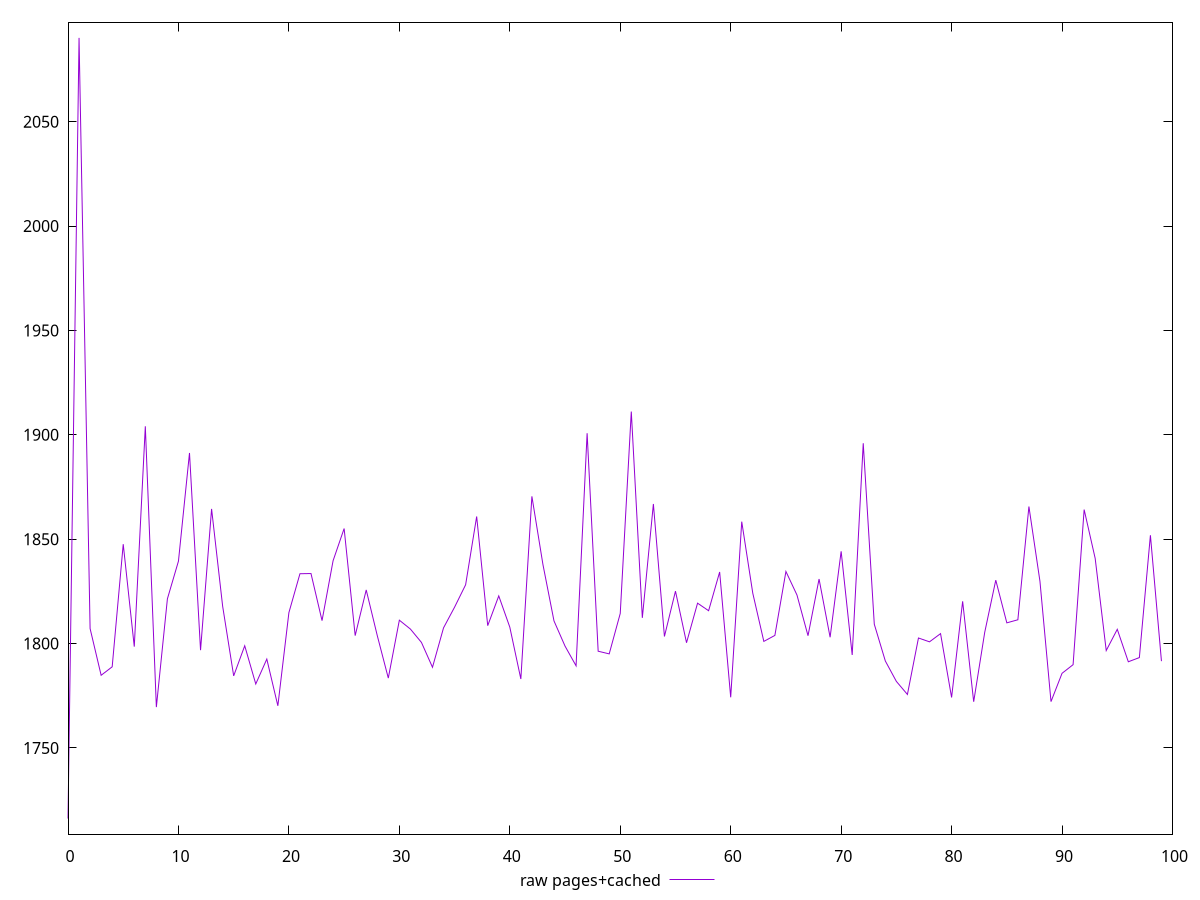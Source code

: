 $_rawPagesCached <<EOF
1716.1960000000008
2090.1399999999826
1807.1999999999991
1784.812000000001
1788.8720000000008
1847.6040000000003
1798.528
1904.0880000000009
1769.560000000001
1821.4480000000003
1839.4799999999996
1891.3120000000001
1796.8360000000018
1864.5040000000006
1817.9480000000005
1784.5240000000001
1798.952000000001
1780.6480000000029
1792.568
1770.1839999999997
1814.8360000000002
1833.456000000001
1833.5520000000015
1810.9919999999997
1839.6800000000023
1855.1080000000004
1803.8119999999997
1825.6920000000007
1803.8360000000014
1783.4680000000003
1811.2080000000014
1806.9560000000008
1800.5560000000005
1788.6480000000001
1807.5320000000008
1817.4440000000009
1828.1720000000016
1860.8760000000004
1808.5800000000015
1822.8360000000011
1807.8720000000005
1783.032000000001
1870.5279999999996
1837.8680000000006
1810.8640000000012
1798.7960000000005
1789.3399999999997
1900.7720000000006
1796.3399999999988
1795.0640000000012
1814.4400000000012
1911.1560000000013
1812.3200000000002
1866.884
1803.404000000001
1825.1160000000016
1800.4000000000017
1819.3519999999994
1815.7400000000011
1834.3000000000002
1774.2680000000005
1858.3999999999996
1824.1080000000018
1801.048000000002
1803.9120000000003
1834.5400000000006
1823.26
1803.7640000000013
1830.9280000000003
1803.0279999999989
1844.2000000000007
1794.54
1895.959999999999
1809.2879999999996
1791.6599999999994
1781.8760000000002
1775.6280000000013
1802.6720000000007
1800.8400000000006
1804.7680000000005
1774.188
1820.2480000000005
1772.1320000000003
1805.4160000000013
1830.384000000001
1809.9360000000013
1811.4039999999993
1865.6559999999997
1829.8280000000013
1772.196000000001
1785.7680000000007
1789.892000000001
1864.1839999999997
1840.8000000000018
1796.664000000001
1806.8239999999996
1791.2840000000006
1793.3000000000006
1851.9080000000017
1791.5800000000013
EOF
set key outside below
set terminal pngcairo
set output "report_00006_2020-11-02T20-21-41.718Z/mainthread-work-breakdown/pages+cached//raw.png"
set yrange [1708.7171200000012:2097.6188799999823]
plot $_rawPagesCached title "raw pages+cached" with line ,